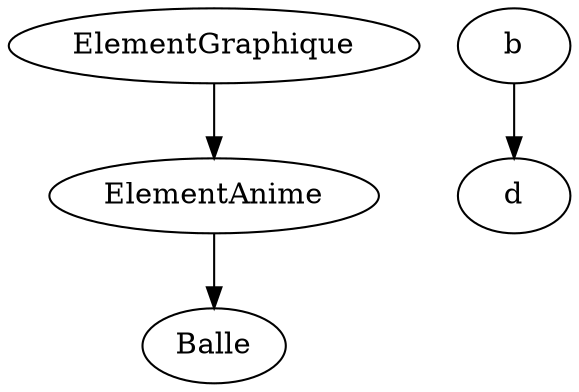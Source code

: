 digraph mesClasses {
     ElementGraphique -> ElementAnime;
     ElementAnime -> Balle


     b -> d;
}

